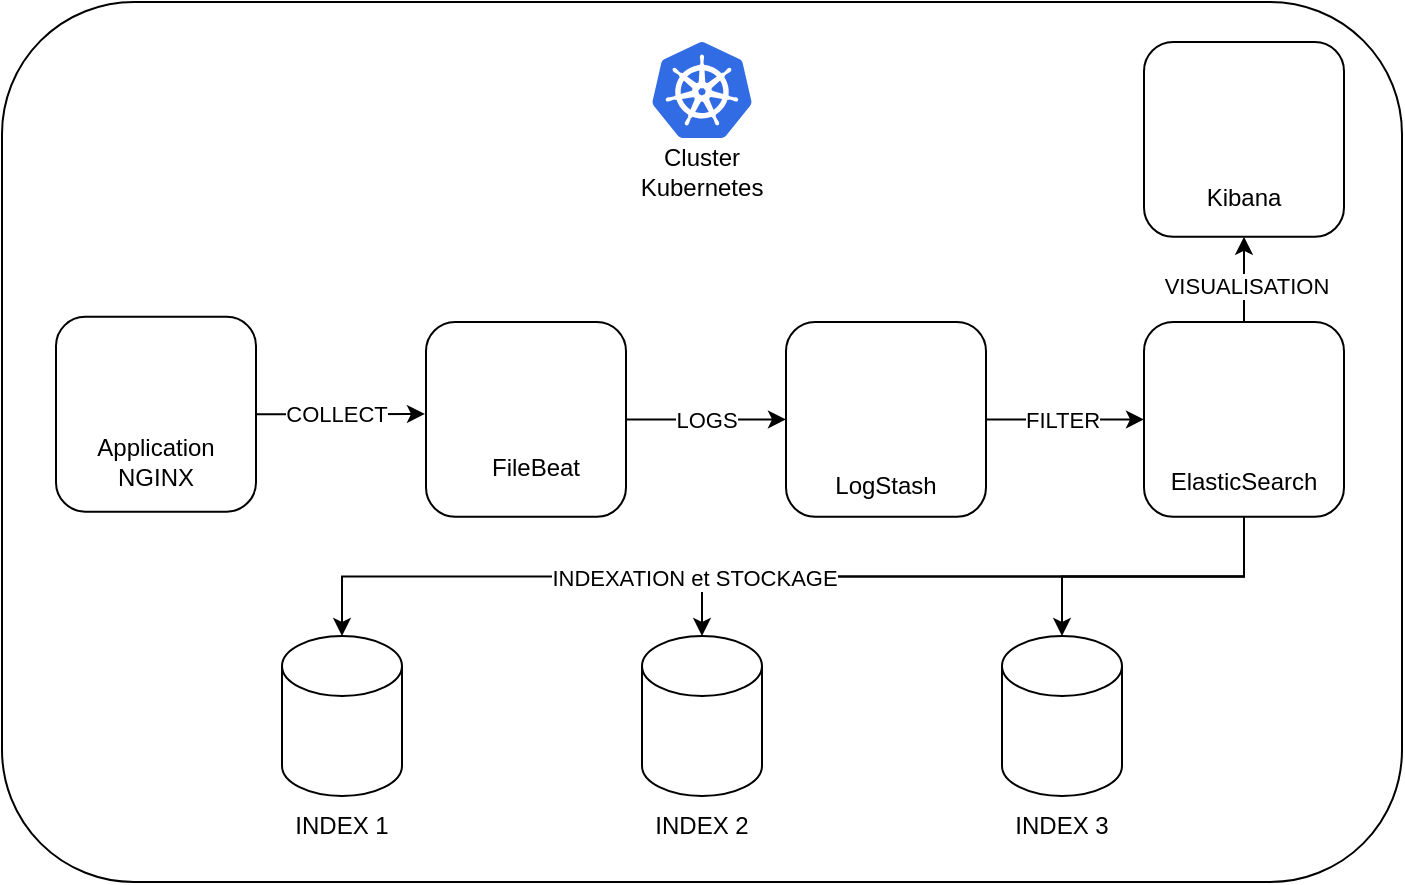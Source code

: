 <mxfile version="21.6.1" type="device">
  <diagram id="sTJA7UjPHu1YXq5S8InW" name="Page-1">
    <mxGraphModel dx="748" dy="772" grid="1" gridSize="10" guides="1" tooltips="1" connect="1" arrows="1" fold="1" page="1" pageScale="1" pageWidth="827" pageHeight="1169" math="0" shadow="0">
      <root>
        <mxCell id="0" />
        <mxCell id="1" parent="0" />
        <mxCell id="SoDtLf6J6rg03L9SEf9u-13" value="" style="rounded=1;whiteSpace=wrap;html=1;fillColor=none;" vertex="1" parent="1">
          <mxGeometry x="70" y="140" width="700" height="440" as="geometry" />
        </mxCell>
        <mxCell id="SoDtLf6J6rg03L9SEf9u-1" value="" style="image;sketch=0;aspect=fixed;html=1;points=[];align=center;fontSize=12;image=img/lib/mscae/Kubernetes.svg;" vertex="1" parent="1">
          <mxGeometry x="395" y="160" width="50" height="48" as="geometry" />
        </mxCell>
        <mxCell id="SoDtLf6J6rg03L9SEf9u-2" value="Cluster Kubernetes" style="text;html=1;strokeColor=none;fillColor=none;align=center;verticalAlign=middle;whiteSpace=wrap;rounded=0;" vertex="1" parent="1">
          <mxGeometry x="390" y="210" width="60" height="30" as="geometry" />
        </mxCell>
        <mxCell id="SoDtLf6J6rg03L9SEf9u-18" value="" style="group" vertex="1" connectable="0" parent="1">
          <mxGeometry x="641" y="300" width="100" height="97.41" as="geometry" />
        </mxCell>
        <mxCell id="SoDtLf6J6rg03L9SEf9u-8" value="" style="shape=image;verticalLabelPosition=bottom;labelBackgroundColor=default;verticalAlign=top;aspect=fixed;imageAspect=0;image=https://humancoders-formations.s3.amazonaws.com/uploads/course/logo/38/thumb_bigger_formation-elasticsearch.png;" vertex="1" parent="SoDtLf6J6rg03L9SEf9u-18">
          <mxGeometry x="23" y="9.57" width="54" height="59.68" as="geometry" />
        </mxCell>
        <mxCell id="SoDtLf6J6rg03L9SEf9u-9" value="ElasticSearch" style="text;html=1;strokeColor=none;fillColor=none;align=center;verticalAlign=middle;whiteSpace=wrap;rounded=0;" vertex="1" parent="SoDtLf6J6rg03L9SEf9u-18">
          <mxGeometry x="20" y="65.41" width="60" height="30" as="geometry" />
        </mxCell>
        <mxCell id="SoDtLf6J6rg03L9SEf9u-15" value="" style="rounded=1;whiteSpace=wrap;html=1;fillColor=none;" vertex="1" parent="SoDtLf6J6rg03L9SEf9u-18">
          <mxGeometry width="100" height="97.41" as="geometry" />
        </mxCell>
        <mxCell id="SoDtLf6J6rg03L9SEf9u-19" value="" style="group" vertex="1" connectable="0" parent="1">
          <mxGeometry x="287" y="300" width="100" height="97.41" as="geometry" />
        </mxCell>
        <mxCell id="SoDtLf6J6rg03L9SEf9u-14" value="" style="rounded=1;whiteSpace=wrap;html=1;fillColor=none;" vertex="1" parent="SoDtLf6J6rg03L9SEf9u-19">
          <mxGeometry x="-5" width="100" height="97.41" as="geometry" />
        </mxCell>
        <mxCell id="SoDtLf6J6rg03L9SEf9u-3" value="" style="shape=image;verticalLabelPosition=bottom;labelBackgroundColor=default;verticalAlign=top;aspect=fixed;imageAspect=0;image=https://seeklogo.com/images/E/elastic-beats-logo-02512BDFD2-seeklogo.com.png;" vertex="1" parent="SoDtLf6J6rg03L9SEf9u-19">
          <mxGeometry x="34.305" y="14.36" width="31.39" height="40.95" as="geometry" />
        </mxCell>
        <mxCell id="SoDtLf6J6rg03L9SEf9u-4" value="FileBeat" style="text;html=1;strokeColor=none;fillColor=none;align=center;verticalAlign=middle;whiteSpace=wrap;rounded=0;" vertex="1" parent="SoDtLf6J6rg03L9SEf9u-19">
          <mxGeometry x="20" y="57.84" width="60" height="30" as="geometry" />
        </mxCell>
        <mxCell id="SoDtLf6J6rg03L9SEf9u-20" value="" style="group" vertex="1" connectable="0" parent="1">
          <mxGeometry x="97" y="300" width="100" height="97.41" as="geometry" />
        </mxCell>
        <mxCell id="SoDtLf6J6rg03L9SEf9u-6" value="" style="shape=image;verticalLabelPosition=bottom;labelBackgroundColor=default;verticalAlign=top;aspect=fixed;imageAspect=0;image=https://cdn.icon-icons.com/icons2/2107/PNG/512/file_type_nginx_icon_130305.png;" vertex="1" parent="SoDtLf6J6rg03L9SEf9u-20">
          <mxGeometry x="25.5" y="9.36" width="49" height="49" as="geometry" />
        </mxCell>
        <mxCell id="SoDtLf6J6rg03L9SEf9u-7" value="Application NGINX" style="text;html=1;strokeColor=none;fillColor=none;align=center;verticalAlign=middle;whiteSpace=wrap;rounded=0;" vertex="1" parent="SoDtLf6J6rg03L9SEf9u-20">
          <mxGeometry x="20" y="55.41" width="60" height="30" as="geometry" />
        </mxCell>
        <mxCell id="SoDtLf6J6rg03L9SEf9u-12" value="" style="rounded=1;whiteSpace=wrap;html=1;fillColor=none;" vertex="1" parent="SoDtLf6J6rg03L9SEf9u-20">
          <mxGeometry y="-2.59" width="100" height="97.41" as="geometry" />
        </mxCell>
        <mxCell id="SoDtLf6J6rg03L9SEf9u-22" value="" style="group" vertex="1" connectable="0" parent="1">
          <mxGeometry x="462" y="297.41" width="100" height="100" as="geometry" />
        </mxCell>
        <mxCell id="SoDtLf6J6rg03L9SEf9u-10" value="" style="shape=image;verticalLabelPosition=bottom;labelBackgroundColor=default;verticalAlign=top;aspect=fixed;imageAspect=0;image=https://grafikart.fr/uploads/icons/logstash.svg;" vertex="1" parent="SoDtLf6J6rg03L9SEf9u-22">
          <mxGeometry x="12.5" width="75" height="75" as="geometry" />
        </mxCell>
        <mxCell id="SoDtLf6J6rg03L9SEf9u-11" value="LogStash" style="text;html=1;strokeColor=none;fillColor=none;align=center;verticalAlign=middle;whiteSpace=wrap;rounded=0;" vertex="1" parent="SoDtLf6J6rg03L9SEf9u-22">
          <mxGeometry x="20" y="70" width="60" height="30" as="geometry" />
        </mxCell>
        <mxCell id="SoDtLf6J6rg03L9SEf9u-16" value="" style="rounded=1;whiteSpace=wrap;html=1;fillColor=none;" vertex="1" parent="SoDtLf6J6rg03L9SEf9u-22">
          <mxGeometry y="2.59" width="100" height="97.41" as="geometry" />
        </mxCell>
        <mxCell id="SoDtLf6J6rg03L9SEf9u-24" style="edgeStyle=orthogonalEdgeStyle;rounded=0;orthogonalLoop=1;jettySize=auto;html=1;exitX=1;exitY=0.5;exitDx=0;exitDy=0;entryX=-0.005;entryY=0.472;entryDx=0;entryDy=0;entryPerimeter=0;" edge="1" parent="1" source="SoDtLf6J6rg03L9SEf9u-12" target="SoDtLf6J6rg03L9SEf9u-14">
          <mxGeometry relative="1" as="geometry" />
        </mxCell>
        <mxCell id="SoDtLf6J6rg03L9SEf9u-25" value="COLLECT" style="edgeLabel;html=1;align=center;verticalAlign=middle;resizable=0;points=[];" vertex="1" connectable="0" parent="SoDtLf6J6rg03L9SEf9u-24">
          <mxGeometry x="0.176" y="-3" relative="1" as="geometry">
            <mxPoint x="-10" y="-3" as="offset" />
          </mxGeometry>
        </mxCell>
        <mxCell id="SoDtLf6J6rg03L9SEf9u-36" style="edgeStyle=orthogonalEdgeStyle;rounded=0;orthogonalLoop=1;jettySize=auto;html=1;exitX=1;exitY=0.5;exitDx=0;exitDy=0;entryX=0;entryY=0.5;entryDx=0;entryDy=0;" edge="1" parent="1" source="SoDtLf6J6rg03L9SEf9u-14" target="SoDtLf6J6rg03L9SEf9u-16">
          <mxGeometry relative="1" as="geometry" />
        </mxCell>
        <mxCell id="SoDtLf6J6rg03L9SEf9u-40" value="LOGS" style="edgeLabel;html=1;align=center;verticalAlign=middle;resizable=0;points=[];" vertex="1" connectable="0" parent="SoDtLf6J6rg03L9SEf9u-36">
          <mxGeometry x="-0.151" y="2" relative="1" as="geometry">
            <mxPoint x="6" y="2" as="offset" />
          </mxGeometry>
        </mxCell>
        <mxCell id="SoDtLf6J6rg03L9SEf9u-37" style="edgeStyle=orthogonalEdgeStyle;rounded=0;orthogonalLoop=1;jettySize=auto;html=1;exitX=1;exitY=0.5;exitDx=0;exitDy=0;entryX=0;entryY=0.5;entryDx=0;entryDy=0;" edge="1" parent="1" source="SoDtLf6J6rg03L9SEf9u-16" target="SoDtLf6J6rg03L9SEf9u-15">
          <mxGeometry relative="1" as="geometry" />
        </mxCell>
        <mxCell id="SoDtLf6J6rg03L9SEf9u-38" value="FILTER" style="edgeLabel;html=1;align=center;verticalAlign=middle;resizable=0;points=[];" vertex="1" connectable="0" parent="SoDtLf6J6rg03L9SEf9u-37">
          <mxGeometry x="0.1" relative="1" as="geometry">
            <mxPoint x="-6" as="offset" />
          </mxGeometry>
        </mxCell>
        <mxCell id="SoDtLf6J6rg03L9SEf9u-45" value="" style="rounded=1;whiteSpace=wrap;html=1;fillColor=none;" vertex="1" parent="1">
          <mxGeometry x="641" y="160" width="100" height="97.41" as="geometry" />
        </mxCell>
        <mxCell id="SoDtLf6J6rg03L9SEf9u-41" value="" style="shape=image;verticalLabelPosition=bottom;labelBackgroundColor=default;verticalAlign=top;aspect=fixed;imageAspect=0;image=https://grafikart.fr/uploads/icons/kibana.svg;" vertex="1" parent="1">
          <mxGeometry x="656" y="170" width="70" height="70" as="geometry" />
        </mxCell>
        <mxCell id="SoDtLf6J6rg03L9SEf9u-44" value="Kibana" style="text;html=1;strokeColor=none;fillColor=none;align=center;verticalAlign=middle;whiteSpace=wrap;rounded=0;" vertex="1" parent="1">
          <mxGeometry x="661" y="225.41" width="60" height="24.59" as="geometry" />
        </mxCell>
        <mxCell id="SoDtLf6J6rg03L9SEf9u-51" value="" style="shape=cylinder3;whiteSpace=wrap;html=1;boundedLbl=1;backgroundOutline=1;size=15;" vertex="1" parent="1">
          <mxGeometry x="210" y="457" width="60" height="80" as="geometry" />
        </mxCell>
        <mxCell id="SoDtLf6J6rg03L9SEf9u-52" value="" style="shape=cylinder3;whiteSpace=wrap;html=1;boundedLbl=1;backgroundOutline=1;size=15;" vertex="1" parent="1">
          <mxGeometry x="390" y="457" width="60" height="80" as="geometry" />
        </mxCell>
        <mxCell id="SoDtLf6J6rg03L9SEf9u-53" value="" style="shape=cylinder3;whiteSpace=wrap;html=1;boundedLbl=1;backgroundOutline=1;size=15;" vertex="1" parent="1">
          <mxGeometry x="570" y="457" width="60" height="80" as="geometry" />
        </mxCell>
        <mxCell id="SoDtLf6J6rg03L9SEf9u-54" style="edgeStyle=orthogonalEdgeStyle;rounded=0;orthogonalLoop=1;jettySize=auto;html=1;exitX=0.5;exitY=1;exitDx=0;exitDy=0;" edge="1" parent="1" source="SoDtLf6J6rg03L9SEf9u-15" target="SoDtLf6J6rg03L9SEf9u-53">
          <mxGeometry relative="1" as="geometry" />
        </mxCell>
        <mxCell id="SoDtLf6J6rg03L9SEf9u-55" style="edgeStyle=orthogonalEdgeStyle;rounded=0;orthogonalLoop=1;jettySize=auto;html=1;exitX=0.5;exitY=1;exitDx=0;exitDy=0;entryX=0.5;entryY=0;entryDx=0;entryDy=0;entryPerimeter=0;" edge="1" parent="1" source="SoDtLf6J6rg03L9SEf9u-15" target="SoDtLf6J6rg03L9SEf9u-52">
          <mxGeometry relative="1" as="geometry" />
        </mxCell>
        <mxCell id="SoDtLf6J6rg03L9SEf9u-56" style="edgeStyle=orthogonalEdgeStyle;rounded=0;orthogonalLoop=1;jettySize=auto;html=1;exitX=0.5;exitY=1;exitDx=0;exitDy=0;" edge="1" parent="1" source="SoDtLf6J6rg03L9SEf9u-15" target="SoDtLf6J6rg03L9SEf9u-51">
          <mxGeometry relative="1" as="geometry" />
        </mxCell>
        <mxCell id="SoDtLf6J6rg03L9SEf9u-58" value="INDEXATION et STOCKAGE" style="edgeLabel;html=1;align=center;verticalAlign=middle;resizable=0;points=[];" vertex="1" connectable="0" parent="SoDtLf6J6rg03L9SEf9u-56">
          <mxGeometry x="0.54" y="1" relative="1" as="geometry">
            <mxPoint x="88" as="offset" />
          </mxGeometry>
        </mxCell>
        <mxCell id="SoDtLf6J6rg03L9SEf9u-59" value="INDEX 1" style="text;html=1;strokeColor=none;fillColor=none;align=center;verticalAlign=middle;whiteSpace=wrap;rounded=0;" vertex="1" parent="1">
          <mxGeometry x="210" y="537" width="60" height="30" as="geometry" />
        </mxCell>
        <mxCell id="SoDtLf6J6rg03L9SEf9u-61" value="INDEX 2" style="text;html=1;strokeColor=none;fillColor=none;align=center;verticalAlign=middle;whiteSpace=wrap;rounded=0;" vertex="1" parent="1">
          <mxGeometry x="390" y="537" width="60" height="30" as="geometry" />
        </mxCell>
        <mxCell id="SoDtLf6J6rg03L9SEf9u-62" value="INDEX 3" style="text;html=1;strokeColor=none;fillColor=none;align=center;verticalAlign=middle;whiteSpace=wrap;rounded=0;" vertex="1" parent="1">
          <mxGeometry x="570" y="537" width="60" height="30" as="geometry" />
        </mxCell>
        <mxCell id="SoDtLf6J6rg03L9SEf9u-49" style="edgeStyle=orthogonalEdgeStyle;rounded=0;orthogonalLoop=1;jettySize=auto;html=1;exitX=0.5;exitY=0;exitDx=0;exitDy=0;entryX=0.5;entryY=1;entryDx=0;entryDy=0;" edge="1" parent="1" source="SoDtLf6J6rg03L9SEf9u-15" target="SoDtLf6J6rg03L9SEf9u-45">
          <mxGeometry relative="1" as="geometry" />
        </mxCell>
        <mxCell id="SoDtLf6J6rg03L9SEf9u-50" value="VISUALISATION" style="edgeLabel;html=1;align=center;verticalAlign=middle;resizable=0;points=[];" vertex="1" connectable="0" parent="SoDtLf6J6rg03L9SEf9u-49">
          <mxGeometry x="-0.149" y="-1" relative="1" as="geometry">
            <mxPoint as="offset" />
          </mxGeometry>
        </mxCell>
      </root>
    </mxGraphModel>
  </diagram>
</mxfile>
